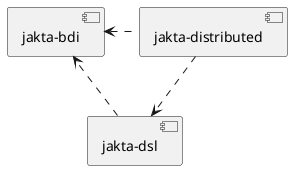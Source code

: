 @startuml
component "jakta-bdi" as JB
component "jakta-dsl" as JD
component "jakta-distributed" as JDD

JD ..> JB
JDD .left.> JB
JDD ..> JD

@enduml